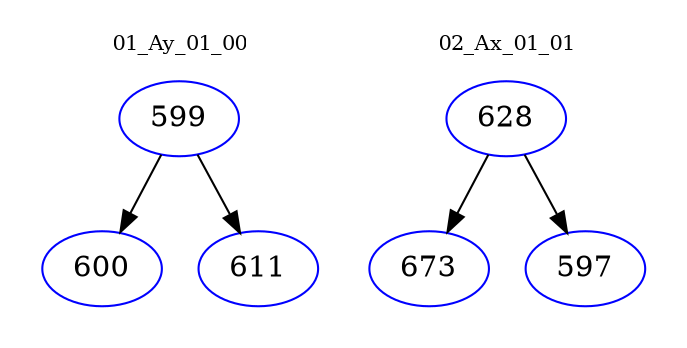digraph{
subgraph cluster_0 {
color = white
label = "01_Ay_01_00";
fontsize=10;
T0_599 [label="599", color="blue"]
T0_599 -> T0_600 [color="black"]
T0_600 [label="600", color="blue"]
T0_599 -> T0_611 [color="black"]
T0_611 [label="611", color="blue"]
}
subgraph cluster_1 {
color = white
label = "02_Ax_01_01";
fontsize=10;
T1_628 [label="628", color="blue"]
T1_628 -> T1_673 [color="black"]
T1_673 [label="673", color="blue"]
T1_628 -> T1_597 [color="black"]
T1_597 [label="597", color="blue"]
}
}
